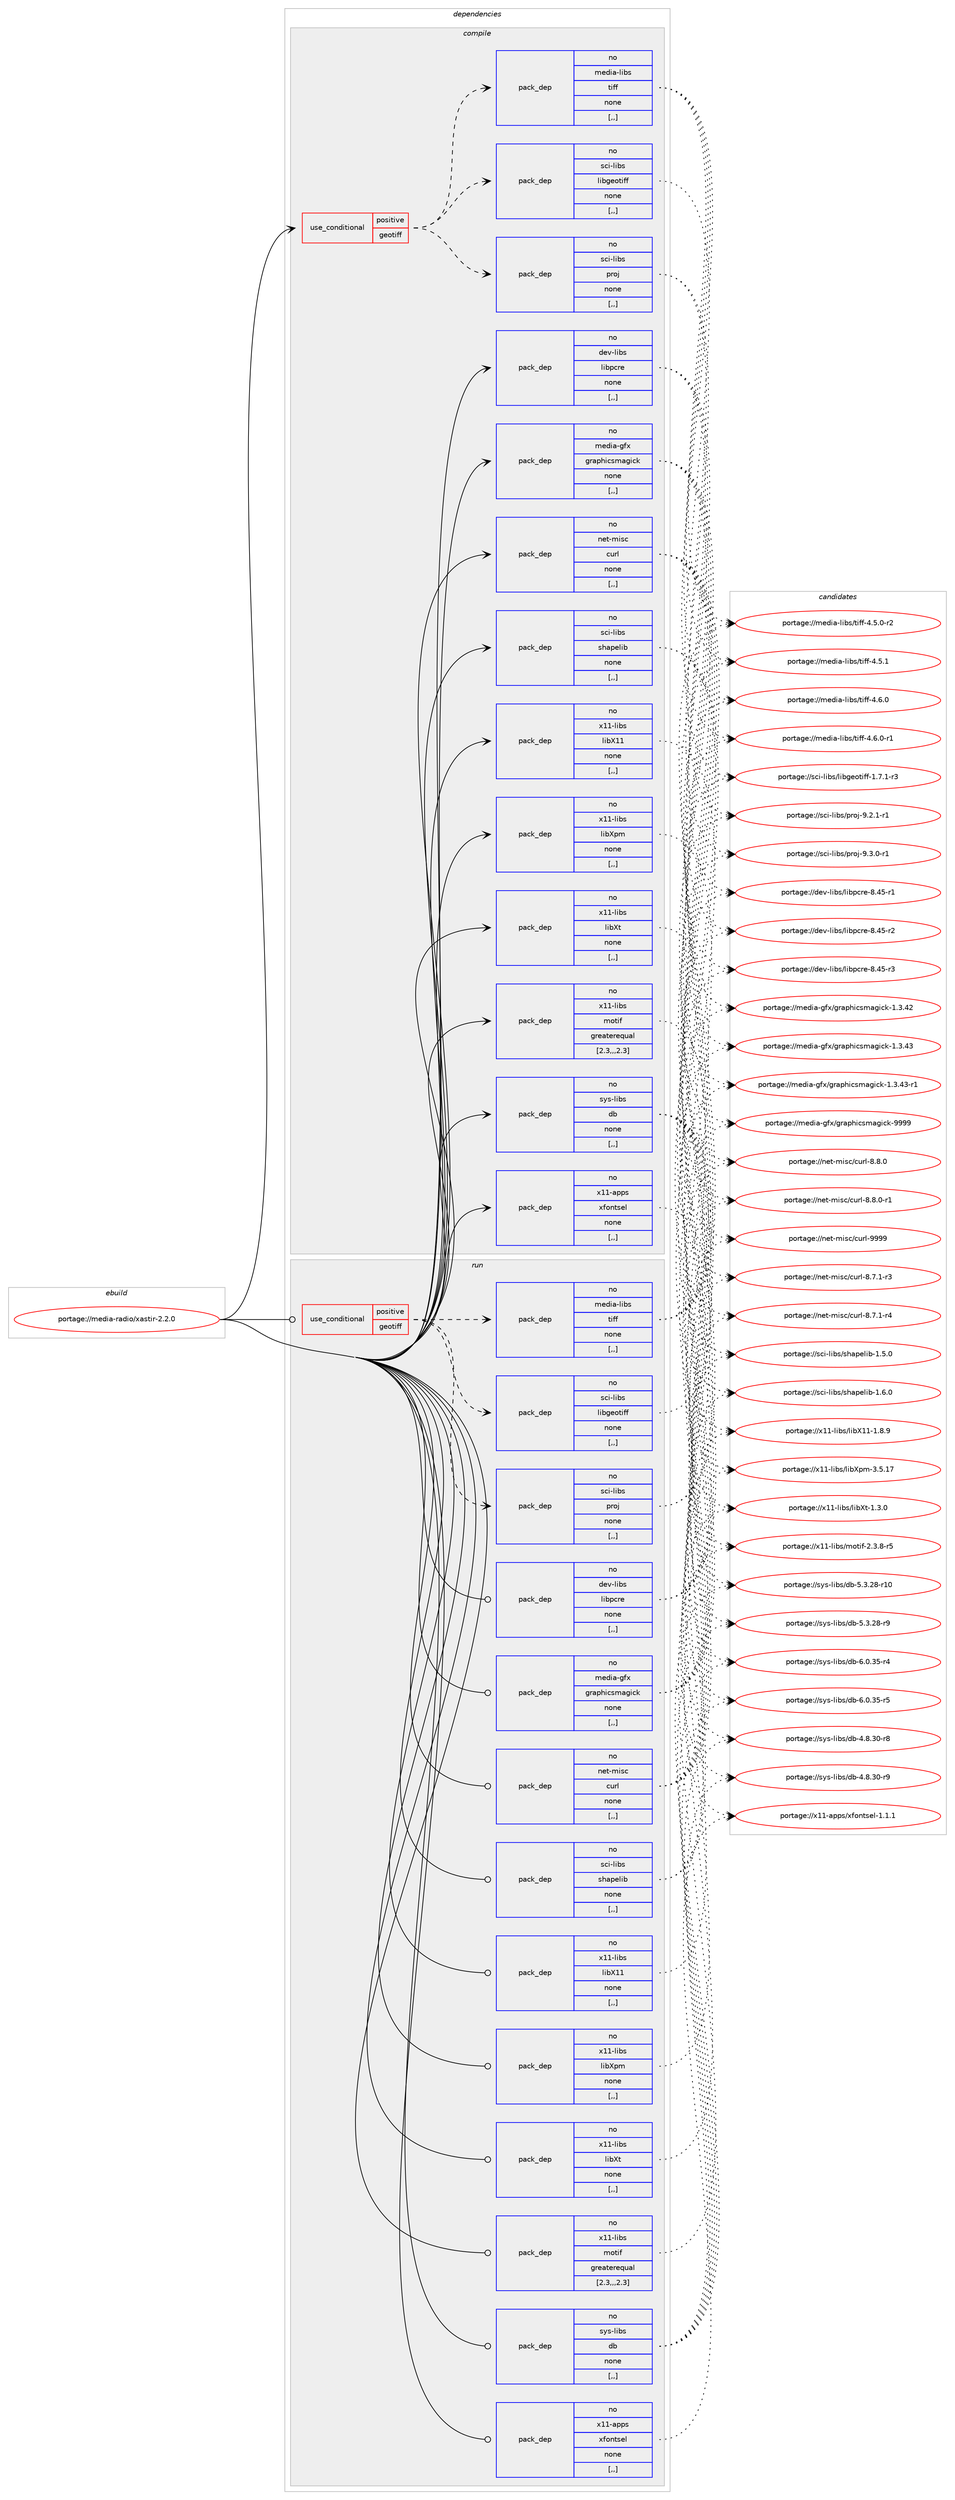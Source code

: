 digraph prolog {

# *************
# Graph options
# *************

newrank=true;
concentrate=true;
compound=true;
graph [rankdir=LR,fontname=Helvetica,fontsize=10,ranksep=1.5];#, ranksep=2.5, nodesep=0.2];
edge  [arrowhead=vee];
node  [fontname=Helvetica,fontsize=10];

# **********
# The ebuild
# **********

subgraph cluster_leftcol {
color=gray;
rank=same;
label=<<i>ebuild</i>>;
id [label="portage://media-radio/xastir-2.2.0", color=red, width=4, href="../media-radio/xastir-2.2.0.svg"];
}

# ****************
# The dependencies
# ****************

subgraph cluster_midcol {
color=gray;
label=<<i>dependencies</i>>;
subgraph cluster_compile {
fillcolor="#eeeeee";
style=filled;
label=<<i>compile</i>>;
subgraph cond76925 {
dependency304136 [label=<<TABLE BORDER="0" CELLBORDER="1" CELLSPACING="0" CELLPADDING="4"><TR><TD ROWSPAN="3" CELLPADDING="10">use_conditional</TD></TR><TR><TD>positive</TD></TR><TR><TD>geotiff</TD></TR></TABLE>>, shape=none, color=red];
subgraph pack224843 {
dependency304137 [label=<<TABLE BORDER="0" CELLBORDER="1" CELLSPACING="0" CELLPADDING="4" WIDTH="220"><TR><TD ROWSPAN="6" CELLPADDING="30">pack_dep</TD></TR><TR><TD WIDTH="110">no</TD></TR><TR><TD>sci-libs</TD></TR><TR><TD>proj</TD></TR><TR><TD>none</TD></TR><TR><TD>[,,]</TD></TR></TABLE>>, shape=none, color=blue];
}
dependency304136:e -> dependency304137:w [weight=20,style="dashed",arrowhead="vee"];
subgraph pack224844 {
dependency304138 [label=<<TABLE BORDER="0" CELLBORDER="1" CELLSPACING="0" CELLPADDING="4" WIDTH="220"><TR><TD ROWSPAN="6" CELLPADDING="30">pack_dep</TD></TR><TR><TD WIDTH="110">no</TD></TR><TR><TD>sci-libs</TD></TR><TR><TD>libgeotiff</TD></TR><TR><TD>none</TD></TR><TR><TD>[,,]</TD></TR></TABLE>>, shape=none, color=blue];
}
dependency304136:e -> dependency304138:w [weight=20,style="dashed",arrowhead="vee"];
subgraph pack224845 {
dependency304139 [label=<<TABLE BORDER="0" CELLBORDER="1" CELLSPACING="0" CELLPADDING="4" WIDTH="220"><TR><TD ROWSPAN="6" CELLPADDING="30">pack_dep</TD></TR><TR><TD WIDTH="110">no</TD></TR><TR><TD>media-libs</TD></TR><TR><TD>tiff</TD></TR><TR><TD>none</TD></TR><TR><TD>[,,]</TD></TR></TABLE>>, shape=none, color=blue];
}
dependency304136:e -> dependency304139:w [weight=20,style="dashed",arrowhead="vee"];
}
id:e -> dependency304136:w [weight=20,style="solid",arrowhead="vee"];
subgraph pack224846 {
dependency304140 [label=<<TABLE BORDER="0" CELLBORDER="1" CELLSPACING="0" CELLPADDING="4" WIDTH="220"><TR><TD ROWSPAN="6" CELLPADDING="30">pack_dep</TD></TR><TR><TD WIDTH="110">no</TD></TR><TR><TD>dev-libs</TD></TR><TR><TD>libpcre</TD></TR><TR><TD>none</TD></TR><TR><TD>[,,]</TD></TR></TABLE>>, shape=none, color=blue];
}
id:e -> dependency304140:w [weight=20,style="solid",arrowhead="vee"];
subgraph pack224847 {
dependency304141 [label=<<TABLE BORDER="0" CELLBORDER="1" CELLSPACING="0" CELLPADDING="4" WIDTH="220"><TR><TD ROWSPAN="6" CELLPADDING="30">pack_dep</TD></TR><TR><TD WIDTH="110">no</TD></TR><TR><TD>media-gfx</TD></TR><TR><TD>graphicsmagick</TD></TR><TR><TD>none</TD></TR><TR><TD>[,,]</TD></TR></TABLE>>, shape=none, color=blue];
}
id:e -> dependency304141:w [weight=20,style="solid",arrowhead="vee"];
subgraph pack224848 {
dependency304142 [label=<<TABLE BORDER="0" CELLBORDER="1" CELLSPACING="0" CELLPADDING="4" WIDTH="220"><TR><TD ROWSPAN="6" CELLPADDING="30">pack_dep</TD></TR><TR><TD WIDTH="110">no</TD></TR><TR><TD>net-misc</TD></TR><TR><TD>curl</TD></TR><TR><TD>none</TD></TR><TR><TD>[,,]</TD></TR></TABLE>>, shape=none, color=blue];
}
id:e -> dependency304142:w [weight=20,style="solid",arrowhead="vee"];
subgraph pack224849 {
dependency304143 [label=<<TABLE BORDER="0" CELLBORDER="1" CELLSPACING="0" CELLPADDING="4" WIDTH="220"><TR><TD ROWSPAN="6" CELLPADDING="30">pack_dep</TD></TR><TR><TD WIDTH="110">no</TD></TR><TR><TD>sci-libs</TD></TR><TR><TD>shapelib</TD></TR><TR><TD>none</TD></TR><TR><TD>[,,]</TD></TR></TABLE>>, shape=none, color=blue];
}
id:e -> dependency304143:w [weight=20,style="solid",arrowhead="vee"];
subgraph pack224850 {
dependency304144 [label=<<TABLE BORDER="0" CELLBORDER="1" CELLSPACING="0" CELLPADDING="4" WIDTH="220"><TR><TD ROWSPAN="6" CELLPADDING="30">pack_dep</TD></TR><TR><TD WIDTH="110">no</TD></TR><TR><TD>sys-libs</TD></TR><TR><TD>db</TD></TR><TR><TD>none</TD></TR><TR><TD>[,,]</TD></TR></TABLE>>, shape=none, color=blue];
}
id:e -> dependency304144:w [weight=20,style="solid",arrowhead="vee"];
subgraph pack224851 {
dependency304145 [label=<<TABLE BORDER="0" CELLBORDER="1" CELLSPACING="0" CELLPADDING="4" WIDTH="220"><TR><TD ROWSPAN="6" CELLPADDING="30">pack_dep</TD></TR><TR><TD WIDTH="110">no</TD></TR><TR><TD>x11-apps</TD></TR><TR><TD>xfontsel</TD></TR><TR><TD>none</TD></TR><TR><TD>[,,]</TD></TR></TABLE>>, shape=none, color=blue];
}
id:e -> dependency304145:w [weight=20,style="solid",arrowhead="vee"];
subgraph pack224852 {
dependency304146 [label=<<TABLE BORDER="0" CELLBORDER="1" CELLSPACING="0" CELLPADDING="4" WIDTH="220"><TR><TD ROWSPAN="6" CELLPADDING="30">pack_dep</TD></TR><TR><TD WIDTH="110">no</TD></TR><TR><TD>x11-libs</TD></TR><TR><TD>libX11</TD></TR><TR><TD>none</TD></TR><TR><TD>[,,]</TD></TR></TABLE>>, shape=none, color=blue];
}
id:e -> dependency304146:w [weight=20,style="solid",arrowhead="vee"];
subgraph pack224853 {
dependency304147 [label=<<TABLE BORDER="0" CELLBORDER="1" CELLSPACING="0" CELLPADDING="4" WIDTH="220"><TR><TD ROWSPAN="6" CELLPADDING="30">pack_dep</TD></TR><TR><TD WIDTH="110">no</TD></TR><TR><TD>x11-libs</TD></TR><TR><TD>libXpm</TD></TR><TR><TD>none</TD></TR><TR><TD>[,,]</TD></TR></TABLE>>, shape=none, color=blue];
}
id:e -> dependency304147:w [weight=20,style="solid",arrowhead="vee"];
subgraph pack224854 {
dependency304148 [label=<<TABLE BORDER="0" CELLBORDER="1" CELLSPACING="0" CELLPADDING="4" WIDTH="220"><TR><TD ROWSPAN="6" CELLPADDING="30">pack_dep</TD></TR><TR><TD WIDTH="110">no</TD></TR><TR><TD>x11-libs</TD></TR><TR><TD>libXt</TD></TR><TR><TD>none</TD></TR><TR><TD>[,,]</TD></TR></TABLE>>, shape=none, color=blue];
}
id:e -> dependency304148:w [weight=20,style="solid",arrowhead="vee"];
subgraph pack224855 {
dependency304149 [label=<<TABLE BORDER="0" CELLBORDER="1" CELLSPACING="0" CELLPADDING="4" WIDTH="220"><TR><TD ROWSPAN="6" CELLPADDING="30">pack_dep</TD></TR><TR><TD WIDTH="110">no</TD></TR><TR><TD>x11-libs</TD></TR><TR><TD>motif</TD></TR><TR><TD>greaterequal</TD></TR><TR><TD>[2.3,,,2.3]</TD></TR></TABLE>>, shape=none, color=blue];
}
id:e -> dependency304149:w [weight=20,style="solid",arrowhead="vee"];
}
subgraph cluster_compileandrun {
fillcolor="#eeeeee";
style=filled;
label=<<i>compile and run</i>>;
}
subgraph cluster_run {
fillcolor="#eeeeee";
style=filled;
label=<<i>run</i>>;
subgraph cond76926 {
dependency304150 [label=<<TABLE BORDER="0" CELLBORDER="1" CELLSPACING="0" CELLPADDING="4"><TR><TD ROWSPAN="3" CELLPADDING="10">use_conditional</TD></TR><TR><TD>positive</TD></TR><TR><TD>geotiff</TD></TR></TABLE>>, shape=none, color=red];
subgraph pack224856 {
dependency304151 [label=<<TABLE BORDER="0" CELLBORDER="1" CELLSPACING="0" CELLPADDING="4" WIDTH="220"><TR><TD ROWSPAN="6" CELLPADDING="30">pack_dep</TD></TR><TR><TD WIDTH="110">no</TD></TR><TR><TD>sci-libs</TD></TR><TR><TD>proj</TD></TR><TR><TD>none</TD></TR><TR><TD>[,,]</TD></TR></TABLE>>, shape=none, color=blue];
}
dependency304150:e -> dependency304151:w [weight=20,style="dashed",arrowhead="vee"];
subgraph pack224857 {
dependency304152 [label=<<TABLE BORDER="0" CELLBORDER="1" CELLSPACING="0" CELLPADDING="4" WIDTH="220"><TR><TD ROWSPAN="6" CELLPADDING="30">pack_dep</TD></TR><TR><TD WIDTH="110">no</TD></TR><TR><TD>sci-libs</TD></TR><TR><TD>libgeotiff</TD></TR><TR><TD>none</TD></TR><TR><TD>[,,]</TD></TR></TABLE>>, shape=none, color=blue];
}
dependency304150:e -> dependency304152:w [weight=20,style="dashed",arrowhead="vee"];
subgraph pack224858 {
dependency304153 [label=<<TABLE BORDER="0" CELLBORDER="1" CELLSPACING="0" CELLPADDING="4" WIDTH="220"><TR><TD ROWSPAN="6" CELLPADDING="30">pack_dep</TD></TR><TR><TD WIDTH="110">no</TD></TR><TR><TD>media-libs</TD></TR><TR><TD>tiff</TD></TR><TR><TD>none</TD></TR><TR><TD>[,,]</TD></TR></TABLE>>, shape=none, color=blue];
}
dependency304150:e -> dependency304153:w [weight=20,style="dashed",arrowhead="vee"];
}
id:e -> dependency304150:w [weight=20,style="solid",arrowhead="odot"];
subgraph pack224859 {
dependency304154 [label=<<TABLE BORDER="0" CELLBORDER="1" CELLSPACING="0" CELLPADDING="4" WIDTH="220"><TR><TD ROWSPAN="6" CELLPADDING="30">pack_dep</TD></TR><TR><TD WIDTH="110">no</TD></TR><TR><TD>dev-libs</TD></TR><TR><TD>libpcre</TD></TR><TR><TD>none</TD></TR><TR><TD>[,,]</TD></TR></TABLE>>, shape=none, color=blue];
}
id:e -> dependency304154:w [weight=20,style="solid",arrowhead="odot"];
subgraph pack224860 {
dependency304155 [label=<<TABLE BORDER="0" CELLBORDER="1" CELLSPACING="0" CELLPADDING="4" WIDTH="220"><TR><TD ROWSPAN="6" CELLPADDING="30">pack_dep</TD></TR><TR><TD WIDTH="110">no</TD></TR><TR><TD>media-gfx</TD></TR><TR><TD>graphicsmagick</TD></TR><TR><TD>none</TD></TR><TR><TD>[,,]</TD></TR></TABLE>>, shape=none, color=blue];
}
id:e -> dependency304155:w [weight=20,style="solid",arrowhead="odot"];
subgraph pack224861 {
dependency304156 [label=<<TABLE BORDER="0" CELLBORDER="1" CELLSPACING="0" CELLPADDING="4" WIDTH="220"><TR><TD ROWSPAN="6" CELLPADDING="30">pack_dep</TD></TR><TR><TD WIDTH="110">no</TD></TR><TR><TD>net-misc</TD></TR><TR><TD>curl</TD></TR><TR><TD>none</TD></TR><TR><TD>[,,]</TD></TR></TABLE>>, shape=none, color=blue];
}
id:e -> dependency304156:w [weight=20,style="solid",arrowhead="odot"];
subgraph pack224862 {
dependency304157 [label=<<TABLE BORDER="0" CELLBORDER="1" CELLSPACING="0" CELLPADDING="4" WIDTH="220"><TR><TD ROWSPAN="6" CELLPADDING="30">pack_dep</TD></TR><TR><TD WIDTH="110">no</TD></TR><TR><TD>sci-libs</TD></TR><TR><TD>shapelib</TD></TR><TR><TD>none</TD></TR><TR><TD>[,,]</TD></TR></TABLE>>, shape=none, color=blue];
}
id:e -> dependency304157:w [weight=20,style="solid",arrowhead="odot"];
subgraph pack224863 {
dependency304158 [label=<<TABLE BORDER="0" CELLBORDER="1" CELLSPACING="0" CELLPADDING="4" WIDTH="220"><TR><TD ROWSPAN="6" CELLPADDING="30">pack_dep</TD></TR><TR><TD WIDTH="110">no</TD></TR><TR><TD>sys-libs</TD></TR><TR><TD>db</TD></TR><TR><TD>none</TD></TR><TR><TD>[,,]</TD></TR></TABLE>>, shape=none, color=blue];
}
id:e -> dependency304158:w [weight=20,style="solid",arrowhead="odot"];
subgraph pack224864 {
dependency304159 [label=<<TABLE BORDER="0" CELLBORDER="1" CELLSPACING="0" CELLPADDING="4" WIDTH="220"><TR><TD ROWSPAN="6" CELLPADDING="30">pack_dep</TD></TR><TR><TD WIDTH="110">no</TD></TR><TR><TD>x11-apps</TD></TR><TR><TD>xfontsel</TD></TR><TR><TD>none</TD></TR><TR><TD>[,,]</TD></TR></TABLE>>, shape=none, color=blue];
}
id:e -> dependency304159:w [weight=20,style="solid",arrowhead="odot"];
subgraph pack224865 {
dependency304160 [label=<<TABLE BORDER="0" CELLBORDER="1" CELLSPACING="0" CELLPADDING="4" WIDTH="220"><TR><TD ROWSPAN="6" CELLPADDING="30">pack_dep</TD></TR><TR><TD WIDTH="110">no</TD></TR><TR><TD>x11-libs</TD></TR><TR><TD>libX11</TD></TR><TR><TD>none</TD></TR><TR><TD>[,,]</TD></TR></TABLE>>, shape=none, color=blue];
}
id:e -> dependency304160:w [weight=20,style="solid",arrowhead="odot"];
subgraph pack224866 {
dependency304161 [label=<<TABLE BORDER="0" CELLBORDER="1" CELLSPACING="0" CELLPADDING="4" WIDTH="220"><TR><TD ROWSPAN="6" CELLPADDING="30">pack_dep</TD></TR><TR><TD WIDTH="110">no</TD></TR><TR><TD>x11-libs</TD></TR><TR><TD>libXpm</TD></TR><TR><TD>none</TD></TR><TR><TD>[,,]</TD></TR></TABLE>>, shape=none, color=blue];
}
id:e -> dependency304161:w [weight=20,style="solid",arrowhead="odot"];
subgraph pack224867 {
dependency304162 [label=<<TABLE BORDER="0" CELLBORDER="1" CELLSPACING="0" CELLPADDING="4" WIDTH="220"><TR><TD ROWSPAN="6" CELLPADDING="30">pack_dep</TD></TR><TR><TD WIDTH="110">no</TD></TR><TR><TD>x11-libs</TD></TR><TR><TD>libXt</TD></TR><TR><TD>none</TD></TR><TR><TD>[,,]</TD></TR></TABLE>>, shape=none, color=blue];
}
id:e -> dependency304162:w [weight=20,style="solid",arrowhead="odot"];
subgraph pack224868 {
dependency304163 [label=<<TABLE BORDER="0" CELLBORDER="1" CELLSPACING="0" CELLPADDING="4" WIDTH="220"><TR><TD ROWSPAN="6" CELLPADDING="30">pack_dep</TD></TR><TR><TD WIDTH="110">no</TD></TR><TR><TD>x11-libs</TD></TR><TR><TD>motif</TD></TR><TR><TD>greaterequal</TD></TR><TR><TD>[2.3,,,2.3]</TD></TR></TABLE>>, shape=none, color=blue];
}
id:e -> dependency304163:w [weight=20,style="solid",arrowhead="odot"];
}
}

# **************
# The candidates
# **************

subgraph cluster_choices {
rank=same;
color=gray;
label=<<i>candidates</i>>;

subgraph choice224843 {
color=black;
nodesep=1;
choice115991054510810598115471121141111064557465046494511449 [label="portage://sci-libs/proj-9.2.1-r1", color=red, width=4,href="../sci-libs/proj-9.2.1-r1.svg"];
choice115991054510810598115471121141111064557465146484511449 [label="portage://sci-libs/proj-9.3.0-r1", color=red, width=4,href="../sci-libs/proj-9.3.0-r1.svg"];
dependency304137:e -> choice115991054510810598115471121141111064557465046494511449:w [style=dotted,weight="100"];
dependency304137:e -> choice115991054510810598115471121141111064557465146484511449:w [style=dotted,weight="100"];
}
subgraph choice224844 {
color=black;
nodesep=1;
choice11599105451081059811547108105981031011111161051021024549465546494511451 [label="portage://sci-libs/libgeotiff-1.7.1-r3", color=red, width=4,href="../sci-libs/libgeotiff-1.7.1-r3.svg"];
dependency304138:e -> choice11599105451081059811547108105981031011111161051021024549465546494511451:w [style=dotted,weight="100"];
}
subgraph choice224845 {
color=black;
nodesep=1;
choice109101100105974510810598115471161051021024552465346484511450 [label="portage://media-libs/tiff-4.5.0-r2", color=red, width=4,href="../media-libs/tiff-4.5.0-r2.svg"];
choice10910110010597451081059811547116105102102455246534649 [label="portage://media-libs/tiff-4.5.1", color=red, width=4,href="../media-libs/tiff-4.5.1.svg"];
choice10910110010597451081059811547116105102102455246544648 [label="portage://media-libs/tiff-4.6.0", color=red, width=4,href="../media-libs/tiff-4.6.0.svg"];
choice109101100105974510810598115471161051021024552465446484511449 [label="portage://media-libs/tiff-4.6.0-r1", color=red, width=4,href="../media-libs/tiff-4.6.0-r1.svg"];
dependency304139:e -> choice109101100105974510810598115471161051021024552465346484511450:w [style=dotted,weight="100"];
dependency304139:e -> choice10910110010597451081059811547116105102102455246534649:w [style=dotted,weight="100"];
dependency304139:e -> choice10910110010597451081059811547116105102102455246544648:w [style=dotted,weight="100"];
dependency304139:e -> choice109101100105974510810598115471161051021024552465446484511449:w [style=dotted,weight="100"];
}
subgraph choice224846 {
color=black;
nodesep=1;
choice100101118451081059811547108105981129911410145564652534511449 [label="portage://dev-libs/libpcre-8.45-r1", color=red, width=4,href="../dev-libs/libpcre-8.45-r1.svg"];
choice100101118451081059811547108105981129911410145564652534511450 [label="portage://dev-libs/libpcre-8.45-r2", color=red, width=4,href="../dev-libs/libpcre-8.45-r2.svg"];
choice100101118451081059811547108105981129911410145564652534511451 [label="portage://dev-libs/libpcre-8.45-r3", color=red, width=4,href="../dev-libs/libpcre-8.45-r3.svg"];
dependency304140:e -> choice100101118451081059811547108105981129911410145564652534511449:w [style=dotted,weight="100"];
dependency304140:e -> choice100101118451081059811547108105981129911410145564652534511450:w [style=dotted,weight="100"];
dependency304140:e -> choice100101118451081059811547108105981129911410145564652534511451:w [style=dotted,weight="100"];
}
subgraph choice224847 {
color=black;
nodesep=1;
choice1091011001059745103102120471031149711210410599115109971031059910745494651465250 [label="portage://media-gfx/graphicsmagick-1.3.42", color=red, width=4,href="../media-gfx/graphicsmagick-1.3.42.svg"];
choice1091011001059745103102120471031149711210410599115109971031059910745494651465251 [label="portage://media-gfx/graphicsmagick-1.3.43", color=red, width=4,href="../media-gfx/graphicsmagick-1.3.43.svg"];
choice10910110010597451031021204710311497112104105991151099710310599107454946514652514511449 [label="portage://media-gfx/graphicsmagick-1.3.43-r1", color=red, width=4,href="../media-gfx/graphicsmagick-1.3.43-r1.svg"];
choice109101100105974510310212047103114971121041059911510997103105991074557575757 [label="portage://media-gfx/graphicsmagick-9999", color=red, width=4,href="../media-gfx/graphicsmagick-9999.svg"];
dependency304141:e -> choice1091011001059745103102120471031149711210410599115109971031059910745494651465250:w [style=dotted,weight="100"];
dependency304141:e -> choice1091011001059745103102120471031149711210410599115109971031059910745494651465251:w [style=dotted,weight="100"];
dependency304141:e -> choice10910110010597451031021204710311497112104105991151099710310599107454946514652514511449:w [style=dotted,weight="100"];
dependency304141:e -> choice109101100105974510310212047103114971121041059911510997103105991074557575757:w [style=dotted,weight="100"];
}
subgraph choice224848 {
color=black;
nodesep=1;
choice110101116451091051159947991171141084556465546494511451 [label="portage://net-misc/curl-8.7.1-r3", color=red, width=4,href="../net-misc/curl-8.7.1-r3.svg"];
choice110101116451091051159947991171141084556465546494511452 [label="portage://net-misc/curl-8.7.1-r4", color=red, width=4,href="../net-misc/curl-8.7.1-r4.svg"];
choice11010111645109105115994799117114108455646564648 [label="portage://net-misc/curl-8.8.0", color=red, width=4,href="../net-misc/curl-8.8.0.svg"];
choice110101116451091051159947991171141084556465646484511449 [label="portage://net-misc/curl-8.8.0-r1", color=red, width=4,href="../net-misc/curl-8.8.0-r1.svg"];
choice110101116451091051159947991171141084557575757 [label="portage://net-misc/curl-9999", color=red, width=4,href="../net-misc/curl-9999.svg"];
dependency304142:e -> choice110101116451091051159947991171141084556465546494511451:w [style=dotted,weight="100"];
dependency304142:e -> choice110101116451091051159947991171141084556465546494511452:w [style=dotted,weight="100"];
dependency304142:e -> choice11010111645109105115994799117114108455646564648:w [style=dotted,weight="100"];
dependency304142:e -> choice110101116451091051159947991171141084556465646484511449:w [style=dotted,weight="100"];
dependency304142:e -> choice110101116451091051159947991171141084557575757:w [style=dotted,weight="100"];
}
subgraph choice224849 {
color=black;
nodesep=1;
choice115991054510810598115471151049711210110810598454946534648 [label="portage://sci-libs/shapelib-1.5.0", color=red, width=4,href="../sci-libs/shapelib-1.5.0.svg"];
choice115991054510810598115471151049711210110810598454946544648 [label="portage://sci-libs/shapelib-1.6.0", color=red, width=4,href="../sci-libs/shapelib-1.6.0.svg"];
dependency304143:e -> choice115991054510810598115471151049711210110810598454946534648:w [style=dotted,weight="100"];
dependency304143:e -> choice115991054510810598115471151049711210110810598454946544648:w [style=dotted,weight="100"];
}
subgraph choice224850 {
color=black;
nodesep=1;
choice11512111545108105981154710098455246564651484511456 [label="portage://sys-libs/db-4.8.30-r8", color=red, width=4,href="../sys-libs/db-4.8.30-r8.svg"];
choice11512111545108105981154710098455246564651484511457 [label="portage://sys-libs/db-4.8.30-r9", color=red, width=4,href="../sys-libs/db-4.8.30-r9.svg"];
choice1151211154510810598115471009845534651465056451144948 [label="portage://sys-libs/db-5.3.28-r10", color=red, width=4,href="../sys-libs/db-5.3.28-r10.svg"];
choice11512111545108105981154710098455346514650564511457 [label="portage://sys-libs/db-5.3.28-r9", color=red, width=4,href="../sys-libs/db-5.3.28-r9.svg"];
choice11512111545108105981154710098455446484651534511452 [label="portage://sys-libs/db-6.0.35-r4", color=red, width=4,href="../sys-libs/db-6.0.35-r4.svg"];
choice11512111545108105981154710098455446484651534511453 [label="portage://sys-libs/db-6.0.35-r5", color=red, width=4,href="../sys-libs/db-6.0.35-r5.svg"];
dependency304144:e -> choice11512111545108105981154710098455246564651484511456:w [style=dotted,weight="100"];
dependency304144:e -> choice11512111545108105981154710098455246564651484511457:w [style=dotted,weight="100"];
dependency304144:e -> choice1151211154510810598115471009845534651465056451144948:w [style=dotted,weight="100"];
dependency304144:e -> choice11512111545108105981154710098455346514650564511457:w [style=dotted,weight="100"];
dependency304144:e -> choice11512111545108105981154710098455446484651534511452:w [style=dotted,weight="100"];
dependency304144:e -> choice11512111545108105981154710098455446484651534511453:w [style=dotted,weight="100"];
}
subgraph choice224851 {
color=black;
nodesep=1;
choice1204949459711211211547120102111110116115101108454946494649 [label="portage://x11-apps/xfontsel-1.1.1", color=red, width=4,href="../x11-apps/xfontsel-1.1.1.svg"];
dependency304145:e -> choice1204949459711211211547120102111110116115101108454946494649:w [style=dotted,weight="100"];
}
subgraph choice224852 {
color=black;
nodesep=1;
choice120494945108105981154710810598884949454946564657 [label="portage://x11-libs/libX11-1.8.9", color=red, width=4,href="../x11-libs/libX11-1.8.9.svg"];
dependency304146:e -> choice120494945108105981154710810598884949454946564657:w [style=dotted,weight="100"];
}
subgraph choice224853 {
color=black;
nodesep=1;
choice1204949451081059811547108105988811210945514653464955 [label="portage://x11-libs/libXpm-3.5.17", color=red, width=4,href="../x11-libs/libXpm-3.5.17.svg"];
dependency304147:e -> choice1204949451081059811547108105988811210945514653464955:w [style=dotted,weight="100"];
}
subgraph choice224854 {
color=black;
nodesep=1;
choice12049494510810598115471081059888116454946514648 [label="portage://x11-libs/libXt-1.3.0", color=red, width=4,href="../x11-libs/libXt-1.3.0.svg"];
dependency304148:e -> choice12049494510810598115471081059888116454946514648:w [style=dotted,weight="100"];
}
subgraph choice224855 {
color=black;
nodesep=1;
choice12049494510810598115471091111161051024550465146564511453 [label="portage://x11-libs/motif-2.3.8-r5", color=red, width=4,href="../x11-libs/motif-2.3.8-r5.svg"];
dependency304149:e -> choice12049494510810598115471091111161051024550465146564511453:w [style=dotted,weight="100"];
}
subgraph choice224856 {
color=black;
nodesep=1;
choice115991054510810598115471121141111064557465046494511449 [label="portage://sci-libs/proj-9.2.1-r1", color=red, width=4,href="../sci-libs/proj-9.2.1-r1.svg"];
choice115991054510810598115471121141111064557465146484511449 [label="portage://sci-libs/proj-9.3.0-r1", color=red, width=4,href="../sci-libs/proj-9.3.0-r1.svg"];
dependency304151:e -> choice115991054510810598115471121141111064557465046494511449:w [style=dotted,weight="100"];
dependency304151:e -> choice115991054510810598115471121141111064557465146484511449:w [style=dotted,weight="100"];
}
subgraph choice224857 {
color=black;
nodesep=1;
choice11599105451081059811547108105981031011111161051021024549465546494511451 [label="portage://sci-libs/libgeotiff-1.7.1-r3", color=red, width=4,href="../sci-libs/libgeotiff-1.7.1-r3.svg"];
dependency304152:e -> choice11599105451081059811547108105981031011111161051021024549465546494511451:w [style=dotted,weight="100"];
}
subgraph choice224858 {
color=black;
nodesep=1;
choice109101100105974510810598115471161051021024552465346484511450 [label="portage://media-libs/tiff-4.5.0-r2", color=red, width=4,href="../media-libs/tiff-4.5.0-r2.svg"];
choice10910110010597451081059811547116105102102455246534649 [label="portage://media-libs/tiff-4.5.1", color=red, width=4,href="../media-libs/tiff-4.5.1.svg"];
choice10910110010597451081059811547116105102102455246544648 [label="portage://media-libs/tiff-4.6.0", color=red, width=4,href="../media-libs/tiff-4.6.0.svg"];
choice109101100105974510810598115471161051021024552465446484511449 [label="portage://media-libs/tiff-4.6.0-r1", color=red, width=4,href="../media-libs/tiff-4.6.0-r1.svg"];
dependency304153:e -> choice109101100105974510810598115471161051021024552465346484511450:w [style=dotted,weight="100"];
dependency304153:e -> choice10910110010597451081059811547116105102102455246534649:w [style=dotted,weight="100"];
dependency304153:e -> choice10910110010597451081059811547116105102102455246544648:w [style=dotted,weight="100"];
dependency304153:e -> choice109101100105974510810598115471161051021024552465446484511449:w [style=dotted,weight="100"];
}
subgraph choice224859 {
color=black;
nodesep=1;
choice100101118451081059811547108105981129911410145564652534511449 [label="portage://dev-libs/libpcre-8.45-r1", color=red, width=4,href="../dev-libs/libpcre-8.45-r1.svg"];
choice100101118451081059811547108105981129911410145564652534511450 [label="portage://dev-libs/libpcre-8.45-r2", color=red, width=4,href="../dev-libs/libpcre-8.45-r2.svg"];
choice100101118451081059811547108105981129911410145564652534511451 [label="portage://dev-libs/libpcre-8.45-r3", color=red, width=4,href="../dev-libs/libpcre-8.45-r3.svg"];
dependency304154:e -> choice100101118451081059811547108105981129911410145564652534511449:w [style=dotted,weight="100"];
dependency304154:e -> choice100101118451081059811547108105981129911410145564652534511450:w [style=dotted,weight="100"];
dependency304154:e -> choice100101118451081059811547108105981129911410145564652534511451:w [style=dotted,weight="100"];
}
subgraph choice224860 {
color=black;
nodesep=1;
choice1091011001059745103102120471031149711210410599115109971031059910745494651465250 [label="portage://media-gfx/graphicsmagick-1.3.42", color=red, width=4,href="../media-gfx/graphicsmagick-1.3.42.svg"];
choice1091011001059745103102120471031149711210410599115109971031059910745494651465251 [label="portage://media-gfx/graphicsmagick-1.3.43", color=red, width=4,href="../media-gfx/graphicsmagick-1.3.43.svg"];
choice10910110010597451031021204710311497112104105991151099710310599107454946514652514511449 [label="portage://media-gfx/graphicsmagick-1.3.43-r1", color=red, width=4,href="../media-gfx/graphicsmagick-1.3.43-r1.svg"];
choice109101100105974510310212047103114971121041059911510997103105991074557575757 [label="portage://media-gfx/graphicsmagick-9999", color=red, width=4,href="../media-gfx/graphicsmagick-9999.svg"];
dependency304155:e -> choice1091011001059745103102120471031149711210410599115109971031059910745494651465250:w [style=dotted,weight="100"];
dependency304155:e -> choice1091011001059745103102120471031149711210410599115109971031059910745494651465251:w [style=dotted,weight="100"];
dependency304155:e -> choice10910110010597451031021204710311497112104105991151099710310599107454946514652514511449:w [style=dotted,weight="100"];
dependency304155:e -> choice109101100105974510310212047103114971121041059911510997103105991074557575757:w [style=dotted,weight="100"];
}
subgraph choice224861 {
color=black;
nodesep=1;
choice110101116451091051159947991171141084556465546494511451 [label="portage://net-misc/curl-8.7.1-r3", color=red, width=4,href="../net-misc/curl-8.7.1-r3.svg"];
choice110101116451091051159947991171141084556465546494511452 [label="portage://net-misc/curl-8.7.1-r4", color=red, width=4,href="../net-misc/curl-8.7.1-r4.svg"];
choice11010111645109105115994799117114108455646564648 [label="portage://net-misc/curl-8.8.0", color=red, width=4,href="../net-misc/curl-8.8.0.svg"];
choice110101116451091051159947991171141084556465646484511449 [label="portage://net-misc/curl-8.8.0-r1", color=red, width=4,href="../net-misc/curl-8.8.0-r1.svg"];
choice110101116451091051159947991171141084557575757 [label="portage://net-misc/curl-9999", color=red, width=4,href="../net-misc/curl-9999.svg"];
dependency304156:e -> choice110101116451091051159947991171141084556465546494511451:w [style=dotted,weight="100"];
dependency304156:e -> choice110101116451091051159947991171141084556465546494511452:w [style=dotted,weight="100"];
dependency304156:e -> choice11010111645109105115994799117114108455646564648:w [style=dotted,weight="100"];
dependency304156:e -> choice110101116451091051159947991171141084556465646484511449:w [style=dotted,weight="100"];
dependency304156:e -> choice110101116451091051159947991171141084557575757:w [style=dotted,weight="100"];
}
subgraph choice224862 {
color=black;
nodesep=1;
choice115991054510810598115471151049711210110810598454946534648 [label="portage://sci-libs/shapelib-1.5.0", color=red, width=4,href="../sci-libs/shapelib-1.5.0.svg"];
choice115991054510810598115471151049711210110810598454946544648 [label="portage://sci-libs/shapelib-1.6.0", color=red, width=4,href="../sci-libs/shapelib-1.6.0.svg"];
dependency304157:e -> choice115991054510810598115471151049711210110810598454946534648:w [style=dotted,weight="100"];
dependency304157:e -> choice115991054510810598115471151049711210110810598454946544648:w [style=dotted,weight="100"];
}
subgraph choice224863 {
color=black;
nodesep=1;
choice11512111545108105981154710098455246564651484511456 [label="portage://sys-libs/db-4.8.30-r8", color=red, width=4,href="../sys-libs/db-4.8.30-r8.svg"];
choice11512111545108105981154710098455246564651484511457 [label="portage://sys-libs/db-4.8.30-r9", color=red, width=4,href="../sys-libs/db-4.8.30-r9.svg"];
choice1151211154510810598115471009845534651465056451144948 [label="portage://sys-libs/db-5.3.28-r10", color=red, width=4,href="../sys-libs/db-5.3.28-r10.svg"];
choice11512111545108105981154710098455346514650564511457 [label="portage://sys-libs/db-5.3.28-r9", color=red, width=4,href="../sys-libs/db-5.3.28-r9.svg"];
choice11512111545108105981154710098455446484651534511452 [label="portage://sys-libs/db-6.0.35-r4", color=red, width=4,href="../sys-libs/db-6.0.35-r4.svg"];
choice11512111545108105981154710098455446484651534511453 [label="portage://sys-libs/db-6.0.35-r5", color=red, width=4,href="../sys-libs/db-6.0.35-r5.svg"];
dependency304158:e -> choice11512111545108105981154710098455246564651484511456:w [style=dotted,weight="100"];
dependency304158:e -> choice11512111545108105981154710098455246564651484511457:w [style=dotted,weight="100"];
dependency304158:e -> choice1151211154510810598115471009845534651465056451144948:w [style=dotted,weight="100"];
dependency304158:e -> choice11512111545108105981154710098455346514650564511457:w [style=dotted,weight="100"];
dependency304158:e -> choice11512111545108105981154710098455446484651534511452:w [style=dotted,weight="100"];
dependency304158:e -> choice11512111545108105981154710098455446484651534511453:w [style=dotted,weight="100"];
}
subgraph choice224864 {
color=black;
nodesep=1;
choice1204949459711211211547120102111110116115101108454946494649 [label="portage://x11-apps/xfontsel-1.1.1", color=red, width=4,href="../x11-apps/xfontsel-1.1.1.svg"];
dependency304159:e -> choice1204949459711211211547120102111110116115101108454946494649:w [style=dotted,weight="100"];
}
subgraph choice224865 {
color=black;
nodesep=1;
choice120494945108105981154710810598884949454946564657 [label="portage://x11-libs/libX11-1.8.9", color=red, width=4,href="../x11-libs/libX11-1.8.9.svg"];
dependency304160:e -> choice120494945108105981154710810598884949454946564657:w [style=dotted,weight="100"];
}
subgraph choice224866 {
color=black;
nodesep=1;
choice1204949451081059811547108105988811210945514653464955 [label="portage://x11-libs/libXpm-3.5.17", color=red, width=4,href="../x11-libs/libXpm-3.5.17.svg"];
dependency304161:e -> choice1204949451081059811547108105988811210945514653464955:w [style=dotted,weight="100"];
}
subgraph choice224867 {
color=black;
nodesep=1;
choice12049494510810598115471081059888116454946514648 [label="portage://x11-libs/libXt-1.3.0", color=red, width=4,href="../x11-libs/libXt-1.3.0.svg"];
dependency304162:e -> choice12049494510810598115471081059888116454946514648:w [style=dotted,weight="100"];
}
subgraph choice224868 {
color=black;
nodesep=1;
choice12049494510810598115471091111161051024550465146564511453 [label="portage://x11-libs/motif-2.3.8-r5", color=red, width=4,href="../x11-libs/motif-2.3.8-r5.svg"];
dependency304163:e -> choice12049494510810598115471091111161051024550465146564511453:w [style=dotted,weight="100"];
}
}

}
